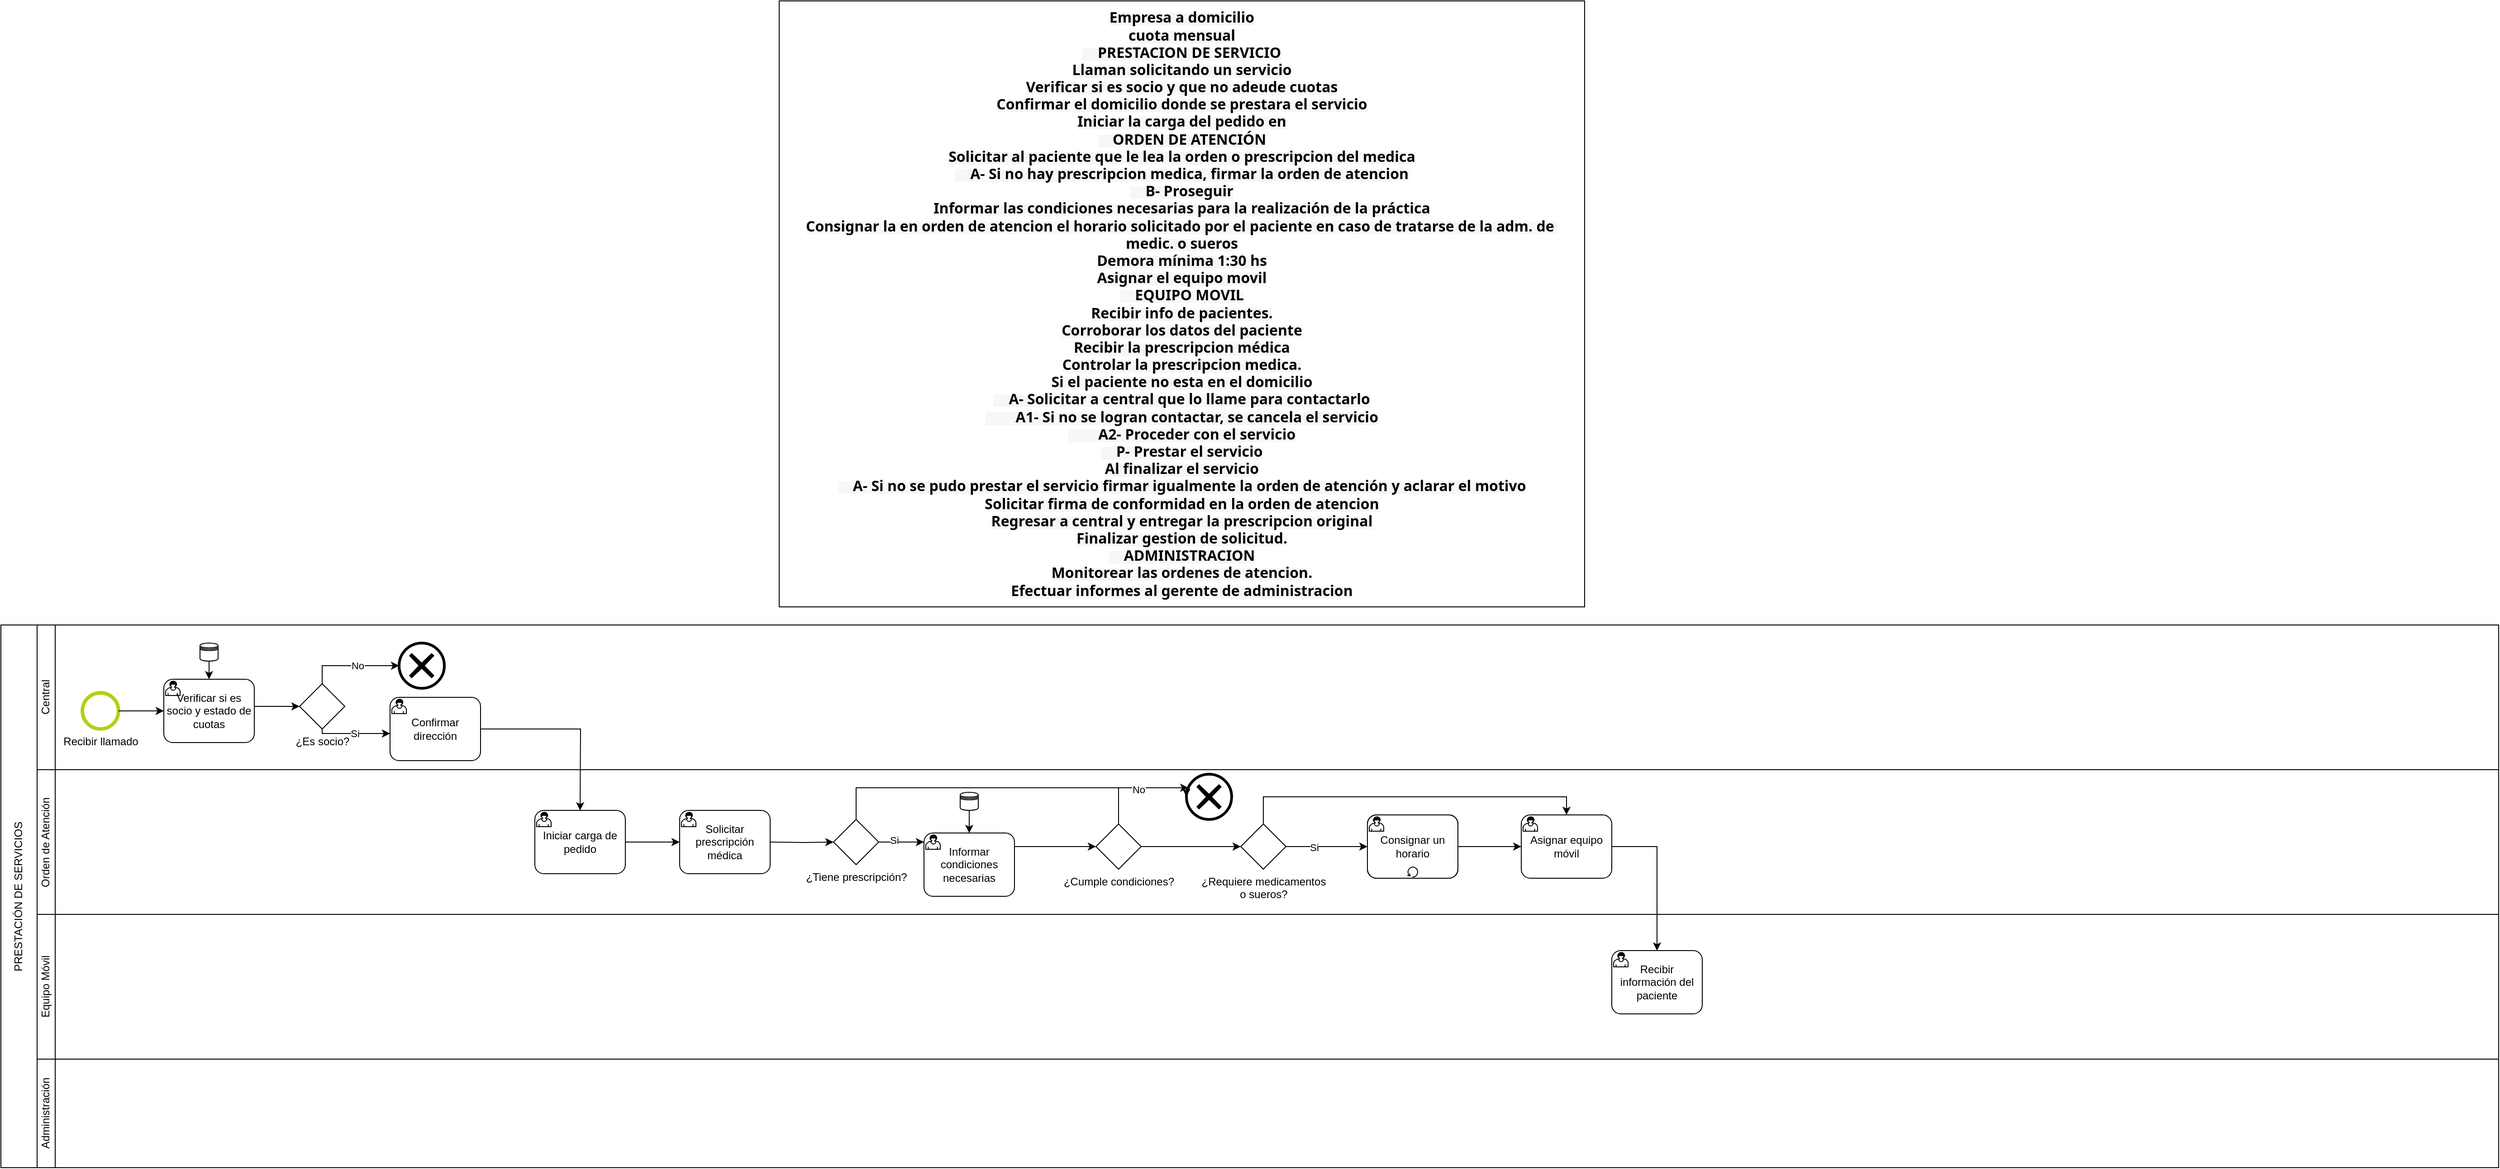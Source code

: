 <mxfile version="26.2.12">
  <diagram name="Page-1" id="2a216829-ef6e-dabb-86c1-c78162f3ba2b">
    <mxGraphModel dx="2029" dy="2223" grid="1" gridSize="10" guides="1" tooltips="1" connect="1" arrows="1" fold="1" page="1" pageScale="1" pageWidth="850" pageHeight="1100" background="none" math="0" shadow="0">
      <root>
        <mxCell id="0" />
        <mxCell id="1" parent="0" />
        <mxCell id="kCDRWN4eHYptyOttCMa9-4" value="PRESTACIÓN DE SERVICIOS" style="rounded=0;whiteSpace=wrap;html=1;flipV=1;flipH=1;direction=east;textDirection=vertical-lr;rotation=-180;" parent="1" vertex="1">
          <mxGeometry x="80" y="120" width="40" height="600" as="geometry" />
        </mxCell>
        <mxCell id="kCDRWN4eHYptyOttCMa9-5" value="" style="rounded=0;whiteSpace=wrap;html=1;" parent="1" vertex="1">
          <mxGeometry x="120" y="120" width="2720" height="160" as="geometry" />
        </mxCell>
        <mxCell id="kCDRWN4eHYptyOttCMa9-6" value="" style="rounded=0;whiteSpace=wrap;html=1;" parent="1" vertex="1">
          <mxGeometry x="140" y="280" width="2700" height="160" as="geometry" />
        </mxCell>
        <mxCell id="kCDRWN4eHYptyOttCMa9-7" value="" style="rounded=0;whiteSpace=wrap;html=1;" parent="1" vertex="1">
          <mxGeometry x="120" y="440" width="2720" height="160" as="geometry" />
        </mxCell>
        <mxCell id="kCDRWN4eHYptyOttCMa9-8" value="" style="rounded=0;whiteSpace=wrap;html=1;" parent="1" vertex="1">
          <mxGeometry x="120" y="600" width="2720" height="120" as="geometry" />
        </mxCell>
        <mxCell id="kCDRWN4eHYptyOttCMa9-9" value="Central" style="rounded=0;whiteSpace=wrap;html=1;textDirection=vertical-rl;flipH=0;flipV=0;direction=east;rotation=-180;" parent="1" vertex="1">
          <mxGeometry x="120" y="120" width="20" height="160" as="geometry" />
        </mxCell>
        <mxCell id="kCDRWN4eHYptyOttCMa9-10" value="Orden de Atención" style="rounded=0;whiteSpace=wrap;html=1;textDirection=vertical-rl;flipH=0;flipV=0;direction=east;rotation=180;" parent="1" vertex="1">
          <mxGeometry x="120" y="280" width="20" height="160" as="geometry" />
        </mxCell>
        <mxCell id="kCDRWN4eHYptyOttCMa9-11" value="Equipo Móvil" style="rounded=0;whiteSpace=wrap;html=1;textDirection=vertical-rl;flipH=0;flipV=0;direction=east;rotation=180;" parent="1" vertex="1">
          <mxGeometry x="120" y="440" width="20" height="160" as="geometry" />
        </mxCell>
        <mxCell id="kCDRWN4eHYptyOttCMa9-12" value="Administración" style="rounded=0;whiteSpace=wrap;html=1;textDirection=vertical-rl;flipH=0;flipV=0;direction=east;rotation=180;" parent="1" vertex="1">
          <mxGeometry x="120" y="600" width="20" height="120" as="geometry" />
        </mxCell>
        <mxCell id="ayf5M_BBxmVtLlnQ4Gre-3" value="Recibir llamado" style="points=[[0.145,0.145,0],[0.5,0,0],[0.855,0.145,0],[1,0.5,0],[0.855,0.855,0],[0.5,1,0],[0.145,0.855,0],[0,0.5,0]];shape=mxgraph.bpmn.event;html=1;verticalLabelPosition=bottom;labelBackgroundColor=#ffffff;verticalAlign=top;align=center;perimeter=ellipsePerimeter;outlineConnect=0;aspect=fixed;outline=standard;symbol=general;strokeColor=#b8cd18;strokeWidth=4;" parent="1" vertex="1">
          <mxGeometry x="170" y="195" width="40" height="40" as="geometry" />
        </mxCell>
        <mxCell id="ayf5M_BBxmVtLlnQ4Gre-4" value="&lt;span style=&quot;text-align: left; background-color: oklab(0.679 0.003 -0.011 / 0.078);&quot;&gt;&lt;font face=&quot;gg sans, Noto Sans, Helvetica Neue, Helvetica, Arial, sans-serif&quot;&gt;&lt;span style=&quot;font-size: 16px; white-space-collapse: break-spaces;&quot;&gt;&lt;b&gt;Empresa a domicilio&lt;br/&gt;cuota mensual&lt;br/&gt;    PRESTACION DE SERVICIO&lt;br/&gt;Llaman solicitando un servicio&lt;br/&gt;Verificar si es socio y que no adeude cuotas&lt;br/&gt;Confirmar el domicilio donde se prestara el servicio&lt;br/&gt;Iniciar la carga del pedido en&lt;br/&gt;    ORDEN DE ATENCIÓN&lt;br/&gt;Solicitar al paciente que le lea la orden o prescripcion del medica&lt;br/&gt;    A- Si no hay prescripcion medica, firmar la orden de atencion&lt;br/&gt;    B- Proseguir&lt;br/&gt;Informar las condiciones necesarias para la realización de la práctica&lt;br/&gt;Consignar la en orden de atencion el horario solicitado por el paciente en caso de tratarse de la adm. de medic. o sueros&lt;br/&gt;Demora mínima 1:30 hs&lt;/b&gt;&lt;/span&gt;&lt;/font&gt;&lt;b style=&quot;font-family: &amp;quot;gg sans&amp;quot;, &amp;quot;Noto Sans&amp;quot;, &amp;quot;Helvetica Neue&amp;quot;, Helvetica, Arial, sans-serif; font-size: 16px; white-space-collapse: break-spaces;&quot;&gt;&lt;br/&gt;Asignar el equipo movil&lt;br&gt;    EQUIPO MOVIL&lt;br&gt;Recibir info de pacientes.&lt;br&gt;Corroborar los datos del paciente&lt;br&gt;Recibir la prescripcion médica&lt;br&gt;Controlar la prescripcion medica.&lt;br&gt;Si el paciente no esta en el domicilio&lt;br&gt;    A- Solicitar a central que lo llame para contactarlo&lt;br&gt;        A1- Si no se logran contactar, se cancela el servicio&lt;br&gt;        A2- Proceder con el servicio&lt;br&gt;    P- Prestar el servicio&lt;br&gt;Al finalizar el servicio&lt;br&gt;    A- Si no se pudo prestar el servicio firmar igualmente la orden de atención y aclarar el motivo&lt;br&gt;Solicitar firma de conformidad en la orden de atencion&lt;br&gt;Regresar a central y entregar la prescripcion original&lt;br&gt;Finalizar gestion de solicitud.&lt;br&gt;    ADMINISTRACION&lt;br&gt;Monitorear las ordenes de atencion.&lt;br&gt;Efectuar informes al gerente de administracion&lt;/b&gt;&lt;/span&gt;" style="whiteSpace=wrap;html=1;" parent="1" vertex="1">
          <mxGeometry x="940" y="-570" width="890" height="670" as="geometry" />
        </mxCell>
        <mxCell id="ayf5M_BBxmVtLlnQ4Gre-37" style="edgeStyle=orthogonalEdgeStyle;rounded=0;orthogonalLoop=1;jettySize=auto;html=1;" parent="1" source="ayf5M_BBxmVtLlnQ4Gre-7" edge="1">
          <mxGeometry relative="1" as="geometry">
            <mxPoint x="310" y="180" as="targetPoint" />
          </mxGeometry>
        </mxCell>
        <mxCell id="ayf5M_BBxmVtLlnQ4Gre-7" value="" style="shape=datastore;html=1;labelPosition=center;verticalLabelPosition=bottom;align=center;verticalAlign=top;" parent="1" vertex="1">
          <mxGeometry x="300" y="140" width="20" height="20" as="geometry" />
        </mxCell>
        <mxCell id="ayf5M_BBxmVtLlnQ4Gre-9" value="¿Es socio?" style="points=[[0.25,0.25,0],[0.5,0,0],[0.75,0.25,0],[1,0.5,0],[0.75,0.75,0],[0.5,1,0],[0.25,0.75,0],[0,0.5,0]];shape=mxgraph.bpmn.gateway2;html=1;verticalLabelPosition=bottom;labelBackgroundColor=#ffffff;verticalAlign=top;align=center;perimeter=rhombusPerimeter;outlineConnect=0;outline=none;symbol=none;" parent="1" vertex="1">
          <mxGeometry x="410" y="185" width="50" height="50" as="geometry" />
        </mxCell>
        <mxCell id="ayf5M_BBxmVtLlnQ4Gre-12" value="" style="points=[[0.145,0.145,0],[0.5,0,0],[0.855,0.145,0],[1,0.5,0],[0.855,0.855,0],[0.5,1,0],[0.145,0.855,0],[0,0.5,0]];shape=mxgraph.bpmn.event;html=1;verticalLabelPosition=bottom;labelBackgroundColor=#ffffff;verticalAlign=top;align=center;perimeter=ellipsePerimeter;outlineConnect=0;aspect=fixed;outline=end;symbol=cancel;" parent="1" vertex="1">
          <mxGeometry x="520" y="140" width="50" height="50" as="geometry" />
        </mxCell>
        <mxCell id="ayf5M_BBxmVtLlnQ4Gre-13" style="edgeStyle=orthogonalEdgeStyle;rounded=0;orthogonalLoop=1;jettySize=auto;html=1;entryX=0;entryY=0.5;entryDx=0;entryDy=0;entryPerimeter=0;exitX=0.5;exitY=0;exitDx=0;exitDy=0;exitPerimeter=0;" parent="1" source="ayf5M_BBxmVtLlnQ4Gre-9" target="ayf5M_BBxmVtLlnQ4Gre-12" edge="1">
          <mxGeometry relative="1" as="geometry" />
        </mxCell>
        <mxCell id="ayf5M_BBxmVtLlnQ4Gre-14" value="No" style="edgeLabel;html=1;align=center;verticalAlign=middle;resizable=0;points=[];" parent="ayf5M_BBxmVtLlnQ4Gre-13" vertex="1" connectable="0">
          <mxGeometry x="0.11" relative="1" as="geometry">
            <mxPoint as="offset" />
          </mxGeometry>
        </mxCell>
        <mxCell id="ayf5M_BBxmVtLlnQ4Gre-21" style="edgeStyle=orthogonalEdgeStyle;rounded=0;orthogonalLoop=1;jettySize=auto;html=1;exitX=1;exitY=0.5;exitDx=0;exitDy=0;exitPerimeter=0;" parent="1" source="ayf5M_BBxmVtLlnQ4Gre-69" edge="1">
          <mxGeometry relative="1" as="geometry">
            <mxPoint x="660" y="240" as="sourcePoint" />
            <mxPoint x="720" y="325" as="targetPoint" />
          </mxGeometry>
        </mxCell>
        <mxCell id="ayf5M_BBxmVtLlnQ4Gre-16" style="edgeStyle=orthogonalEdgeStyle;rounded=0;orthogonalLoop=1;jettySize=auto;html=1;entryX=0;entryY=0.5;entryDx=0;entryDy=0;entryPerimeter=0;" parent="1" source="ayf5M_BBxmVtLlnQ4Gre-9" edge="1">
          <mxGeometry relative="1" as="geometry">
            <mxPoint x="510" y="240" as="targetPoint" />
            <Array as="points">
              <mxPoint x="435" y="240" />
            </Array>
          </mxGeometry>
        </mxCell>
        <mxCell id="ayf5M_BBxmVtLlnQ4Gre-19" value="Si" style="edgeLabel;html=1;align=center;verticalAlign=middle;resizable=0;points=[];" parent="ayf5M_BBxmVtLlnQ4Gre-16" vertex="1" connectable="0">
          <mxGeometry x="-0.169" y="-3" relative="1" as="geometry">
            <mxPoint x="8" y="-3" as="offset" />
          </mxGeometry>
        </mxCell>
        <mxCell id="ayf5M_BBxmVtLlnQ4Gre-25" style="edgeStyle=orthogonalEdgeStyle;rounded=0;orthogonalLoop=1;jettySize=auto;html=1;" parent="1" target="ayf5M_BBxmVtLlnQ4Gre-24" edge="1">
          <mxGeometry relative="1" as="geometry">
            <mxPoint x="930" y="360" as="sourcePoint" />
          </mxGeometry>
        </mxCell>
        <mxCell id="ayf5M_BBxmVtLlnQ4Gre-23" style="edgeStyle=orthogonalEdgeStyle;rounded=0;orthogonalLoop=1;jettySize=auto;html=1;entryX=0;entryY=0.5;entryDx=0;entryDy=0;entryPerimeter=0;" parent="1" edge="1">
          <mxGeometry relative="1" as="geometry">
            <mxPoint x="770" y="360" as="sourcePoint" />
            <mxPoint x="830" y="360" as="targetPoint" />
          </mxGeometry>
        </mxCell>
        <mxCell id="ayf5M_BBxmVtLlnQ4Gre-27" style="edgeStyle=orthogonalEdgeStyle;rounded=0;orthogonalLoop=1;jettySize=auto;html=1;" parent="1" source="ayf5M_BBxmVtLlnQ4Gre-24" target="ayf5M_BBxmVtLlnQ4Gre-43" edge="1">
          <mxGeometry relative="1" as="geometry">
            <mxPoint x="1100" y="315" as="targetPoint" />
            <Array as="points">
              <mxPoint x="1025" y="300" />
            </Array>
          </mxGeometry>
        </mxCell>
        <mxCell id="ayf5M_BBxmVtLlnQ4Gre-32" style="edgeStyle=orthogonalEdgeStyle;rounded=0;orthogonalLoop=1;jettySize=auto;html=1;" parent="1" source="ayf5M_BBxmVtLlnQ4Gre-24" edge="1">
          <mxGeometry relative="1" as="geometry">
            <mxPoint x="1100" y="360" as="targetPoint" />
            <Array as="points">
              <mxPoint x="1080" y="360" />
              <mxPoint x="1080" y="360" />
            </Array>
          </mxGeometry>
        </mxCell>
        <mxCell id="ayf5M_BBxmVtLlnQ4Gre-33" value="Si" style="edgeLabel;html=1;align=center;verticalAlign=middle;resizable=0;points=[];" parent="ayf5M_BBxmVtLlnQ4Gre-32" vertex="1" connectable="0">
          <mxGeometry x="-0.333" y="2" relative="1" as="geometry">
            <mxPoint as="offset" />
          </mxGeometry>
        </mxCell>
        <mxCell id="ayf5M_BBxmVtLlnQ4Gre-24" value="¿Tiene prescripción?" style="points=[[0.25,0.25,0],[0.5,0,0],[0.75,0.25,0],[1,0.5,0],[0.75,0.75,0],[0.5,1,0],[0.25,0.75,0],[0,0.5,0]];shape=mxgraph.bpmn.gateway2;html=1;verticalLabelPosition=bottom;labelBackgroundColor=#ffffff;verticalAlign=top;align=center;perimeter=rhombusPerimeter;outlineConnect=0;outline=none;symbol=none;" parent="1" vertex="1">
          <mxGeometry x="1000" y="335" width="50" height="50" as="geometry" />
        </mxCell>
        <mxCell id="ayf5M_BBxmVtLlnQ4Gre-40" style="edgeStyle=orthogonalEdgeStyle;rounded=0;orthogonalLoop=1;jettySize=auto;html=1;" parent="1" target="ayf5M_BBxmVtLlnQ4Gre-39" edge="1">
          <mxGeometry relative="1" as="geometry">
            <mxPoint x="1200" y="365" as="sourcePoint" />
            <Array as="points">
              <mxPoint x="1220" y="365" />
              <mxPoint x="1220" y="365" />
            </Array>
          </mxGeometry>
        </mxCell>
        <mxCell id="ayf5M_BBxmVtLlnQ4Gre-48" style="edgeStyle=orthogonalEdgeStyle;rounded=0;orthogonalLoop=1;jettySize=auto;html=1;" parent="1" source="ayf5M_BBxmVtLlnQ4Gre-34" edge="1">
          <mxGeometry relative="1" as="geometry">
            <mxPoint x="1150" y="350" as="targetPoint" />
          </mxGeometry>
        </mxCell>
        <mxCell id="ayf5M_BBxmVtLlnQ4Gre-34" value="" style="shape=datastore;html=1;labelPosition=center;verticalLabelPosition=bottom;align=center;verticalAlign=top;" parent="1" vertex="1">
          <mxGeometry x="1140" y="305" width="20" height="20" as="geometry" />
        </mxCell>
        <mxCell id="ayf5M_BBxmVtLlnQ4Gre-57" style="edgeStyle=orthogonalEdgeStyle;rounded=0;orthogonalLoop=1;jettySize=auto;html=1;" parent="1" source="ayf5M_BBxmVtLlnQ4Gre-39" target="ayf5M_BBxmVtLlnQ4Gre-56" edge="1">
          <mxGeometry relative="1" as="geometry" />
        </mxCell>
        <mxCell id="ayf5M_BBxmVtLlnQ4Gre-39" value="¿Cumple condiciones?" style="points=[[0.25,0.25,0],[0.5,0,0],[0.75,0.25,0],[1,0.5,0],[0.75,0.75,0],[0.5,1,0],[0.25,0.75,0],[0,0.5,0]];shape=mxgraph.bpmn.gateway2;html=1;verticalLabelPosition=bottom;labelBackgroundColor=#ffffff;verticalAlign=top;align=center;perimeter=rhombusPerimeter;outlineConnect=0;outline=none;symbol=none;" parent="1" vertex="1">
          <mxGeometry x="1290" y="340" width="50" height="50" as="geometry" />
        </mxCell>
        <mxCell id="ayf5M_BBxmVtLlnQ4Gre-43" value="" style="points=[[0.145,0.145,0],[0.5,0,0],[0.855,0.145,0],[1,0.5,0],[0.855,0.855,0],[0.5,1,0],[0.145,0.855,0],[0,0.5,0]];shape=mxgraph.bpmn.event;html=1;verticalLabelPosition=bottom;labelBackgroundColor=#ffffff;verticalAlign=top;align=center;perimeter=ellipsePerimeter;outlineConnect=0;aspect=fixed;outline=end;symbol=cancel;" parent="1" vertex="1">
          <mxGeometry x="1390" y="285" width="50" height="50" as="geometry" />
        </mxCell>
        <mxCell id="ayf5M_BBxmVtLlnQ4Gre-44" style="edgeStyle=orthogonalEdgeStyle;rounded=0;orthogonalLoop=1;jettySize=auto;html=1;entryX=0;entryY=0.5;entryDx=0;entryDy=0;entryPerimeter=0;" parent="1" source="ayf5M_BBxmVtLlnQ4Gre-39" target="ayf5M_BBxmVtLlnQ4Gre-43" edge="1">
          <mxGeometry relative="1" as="geometry">
            <Array as="points">
              <mxPoint x="1315" y="300" />
              <mxPoint x="1390" y="300" />
            </Array>
          </mxGeometry>
        </mxCell>
        <mxCell id="ayf5M_BBxmVtLlnQ4Gre-45" value="No" style="edgeLabel;html=1;align=center;verticalAlign=middle;resizable=0;points=[];" parent="ayf5M_BBxmVtLlnQ4Gre-44" vertex="1" connectable="0">
          <mxGeometry x="-0.017" y="-2" relative="1" as="geometry">
            <mxPoint as="offset" />
          </mxGeometry>
        </mxCell>
        <mxCell id="ayf5M_BBxmVtLlnQ4Gre-51" value="" style="group" parent="1" vertex="1" connectable="0">
          <mxGeometry x="1590" y="330" width="160" height="70" as="geometry" />
        </mxCell>
        <mxCell id="ayf5M_BBxmVtLlnQ4Gre-50" value="" style="points=[[0.25,0,0],[0.5,0,0],[0.75,0,0],[1,0.25,0],[1,0.5,0],[1,0.75,0],[0.75,1,0],[0.5,1,0],[0.25,1,0],[0,0.75,0],[0,0.5,0],[0,0.25,0]];shape=mxgraph.bpmn.task;whiteSpace=wrap;rectStyle=rounded;size=10;html=1;container=1;expand=0;collapsible=0;taskMarker=abstract;isLoopStandard=1;fillColor=none;" parent="ayf5M_BBxmVtLlnQ4Gre-51" vertex="1">
          <mxGeometry width="100" height="70" as="geometry" />
        </mxCell>
        <mxCell id="ayf5M_BBxmVtLlnQ4Gre-59" style="edgeStyle=orthogonalEdgeStyle;rounded=0;orthogonalLoop=1;jettySize=auto;html=1;" parent="1" source="ayf5M_BBxmVtLlnQ4Gre-56" edge="1">
          <mxGeometry relative="1" as="geometry">
            <mxPoint x="1590" y="365" as="targetPoint" />
          </mxGeometry>
        </mxCell>
        <mxCell id="ayf5M_BBxmVtLlnQ4Gre-60" value="Si" style="edgeLabel;html=1;align=center;verticalAlign=middle;resizable=0;points=[];" parent="ayf5M_BBxmVtLlnQ4Gre-59" vertex="1" connectable="0">
          <mxGeometry x="-0.314" y="-1" relative="1" as="geometry">
            <mxPoint as="offset" />
          </mxGeometry>
        </mxCell>
        <mxCell id="ayf5M_BBxmVtLlnQ4Gre-56" value="¿Requiere medicamentos&lt;br&gt;o sueros?" style="points=[[0.25,0.25,0],[0.5,0,0],[0.75,0.25,0],[1,0.5,0],[0.75,0.75,0],[0.5,1,0],[0.25,0.75,0],[0,0.5,0]];shape=mxgraph.bpmn.gateway2;html=1;verticalLabelPosition=bottom;labelBackgroundColor=#ffffff;verticalAlign=top;align=center;perimeter=rhombusPerimeter;outlineConnect=0;outline=none;symbol=none;" parent="1" vertex="1">
          <mxGeometry x="1450" y="340" width="50" height="50" as="geometry" />
        </mxCell>
        <mxCell id="ayf5M_BBxmVtLlnQ4Gre-62" style="edgeStyle=orthogonalEdgeStyle;rounded=0;orthogonalLoop=1;jettySize=auto;html=1;entryX=0.5;entryY=0;entryDx=0;entryDy=0;entryPerimeter=0;" parent="1" source="ayf5M_BBxmVtLlnQ4Gre-56" edge="1">
          <mxGeometry relative="1" as="geometry">
            <mxPoint x="1810" y="330" as="targetPoint" />
            <Array as="points">
              <mxPoint x="1475" y="310" />
              <mxPoint x="1810" y="310" />
              <mxPoint x="1810" y="330" />
            </Array>
          </mxGeometry>
        </mxCell>
        <mxCell id="ayf5M_BBxmVtLlnQ4Gre-63" style="edgeStyle=orthogonalEdgeStyle;rounded=0;orthogonalLoop=1;jettySize=auto;html=1;entryX=0;entryY=0.5;entryDx=0;entryDy=0;entryPerimeter=0;" parent="1" edge="1">
          <mxGeometry relative="1" as="geometry">
            <mxPoint x="1690" y="365" as="sourcePoint" />
            <mxPoint x="1760" y="365" as="targetPoint" />
          </mxGeometry>
        </mxCell>
        <mxCell id="ayf5M_BBxmVtLlnQ4Gre-64" value="Asignar equipo móvil" style="points=[[0.25,0,0],[0.5,0,0],[0.75,0,0],[1,0.25,0],[1,0.5,0],[1,0.75,0],[0.75,1,0],[0.5,1,0],[0.25,1,0],[0,0.75,0],[0,0.5,0],[0,0.25,0]];shape=mxgraph.bpmn.task;whiteSpace=wrap;rectStyle=rounded;size=10;html=1;container=1;expand=0;collapsible=0;taskMarker=user;" parent="1" vertex="1">
          <mxGeometry x="1760" y="330" width="100" height="70" as="geometry" />
        </mxCell>
        <mxCell id="ayf5M_BBxmVtLlnQ4Gre-65" value="Consignar un horario" style="points=[[0.25,0,0],[0.5,0,0],[0.75,0,0],[1,0.25,0],[1,0.5,0],[1,0.75,0],[0.75,1,0],[0.5,1,0],[0.25,1,0],[0,0.75,0],[0,0.5,0],[0,0.25,0]];shape=mxgraph.bpmn.task;whiteSpace=wrap;rectStyle=rounded;size=10;html=1;container=1;expand=0;collapsible=0;taskMarker=user;fillColor=none;" parent="1" vertex="1">
          <mxGeometry x="1590" y="330" width="100" height="70" as="geometry" />
        </mxCell>
        <mxCell id="ayf5M_BBxmVtLlnQ4Gre-66" value="Informar condiciones necesarias" style="points=[[0.25,0,0],[0.5,0,0],[0.75,0,0],[1,0.25,0],[1,0.5,0],[1,0.75,0],[0.75,1,0],[0.5,1,0],[0.25,1,0],[0,0.75,0],[0,0.5,0],[0,0.25,0]];shape=mxgraph.bpmn.task;whiteSpace=wrap;rectStyle=rounded;size=10;html=1;container=1;expand=0;collapsible=0;taskMarker=user;" parent="1" vertex="1">
          <mxGeometry x="1100" y="350" width="100" height="70" as="geometry" />
        </mxCell>
        <mxCell id="ayf5M_BBxmVtLlnQ4Gre-67" value="Solicitar prescripción médica" style="points=[[0.25,0,0],[0.5,0,0],[0.75,0,0],[1,0.25,0],[1,0.5,0],[1,0.75,0],[0.75,1,0],[0.5,1,0],[0.25,1,0],[0,0.75,0],[0,0.5,0],[0,0.25,0]];shape=mxgraph.bpmn.task;whiteSpace=wrap;rectStyle=rounded;size=10;html=1;container=1;expand=0;collapsible=0;taskMarker=user;" parent="1" vertex="1">
          <mxGeometry x="830" y="325" width="100" height="70" as="geometry" />
        </mxCell>
        <mxCell id="ayf5M_BBxmVtLlnQ4Gre-68" value="Iniciar carga de pedido" style="points=[[0.25,0,0],[0.5,0,0],[0.75,0,0],[1,0.25,0],[1,0.5,0],[1,0.75,0],[0.75,1,0],[0.5,1,0],[0.25,1,0],[0,0.75,0],[0,0.5,0],[0,0.25,0]];shape=mxgraph.bpmn.task;whiteSpace=wrap;rectStyle=rounded;size=10;html=1;container=1;expand=0;collapsible=0;taskMarker=user;" parent="1" vertex="1">
          <mxGeometry x="670" y="325" width="100" height="70" as="geometry" />
        </mxCell>
        <mxCell id="ayf5M_BBxmVtLlnQ4Gre-69" value="Confirmar dirección" style="points=[[0.25,0,0],[0.5,0,0],[0.75,0,0],[1,0.25,0],[1,0.5,0],[1,0.75,0],[0.75,1,0],[0.5,1,0],[0.25,1,0],[0,0.75,0],[0,0.5,0],[0,0.25,0]];shape=mxgraph.bpmn.task;whiteSpace=wrap;rectStyle=rounded;size=10;html=1;container=1;expand=0;collapsible=0;taskMarker=user;" parent="1" vertex="1">
          <mxGeometry x="510" y="200" width="100" height="70" as="geometry" />
        </mxCell>
        <mxCell id="ayf5M_BBxmVtLlnQ4Gre-70" value="Verificar si es socio y estado de cuotas" style="points=[[0.25,0,0],[0.5,0,0],[0.75,0,0],[1,0.25,0],[1,0.5,0],[1,0.75,0],[0.75,1,0],[0.5,1,0],[0.25,1,0],[0,0.75,0],[0,0.5,0],[0,0.25,0]];shape=mxgraph.bpmn.task;whiteSpace=wrap;rectStyle=rounded;size=10;html=1;container=1;expand=0;collapsible=0;taskMarker=user;" parent="1" vertex="1">
          <mxGeometry x="260" y="180" width="100" height="70" as="geometry" />
        </mxCell>
        <mxCell id="ayf5M_BBxmVtLlnQ4Gre-73" style="edgeStyle=orthogonalEdgeStyle;rounded=0;orthogonalLoop=1;jettySize=auto;html=1;entryX=0;entryY=0.5;entryDx=0;entryDy=0;entryPerimeter=0;" parent="1" source="ayf5M_BBxmVtLlnQ4Gre-70" target="ayf5M_BBxmVtLlnQ4Gre-9" edge="1">
          <mxGeometry relative="1" as="geometry">
            <Array as="points">
              <mxPoint x="370" y="210" />
              <mxPoint x="370" y="210" />
            </Array>
          </mxGeometry>
        </mxCell>
        <mxCell id="ayf5M_BBxmVtLlnQ4Gre-74" value="Recibir información del paciente" style="points=[[0.25,0,0],[0.5,0,0],[0.75,0,0],[1,0.25,0],[1,0.5,0],[1,0.75,0],[0.75,1,0],[0.5,1,0],[0.25,1,0],[0,0.75,0],[0,0.5,0],[0,0.25,0]];shape=mxgraph.bpmn.task;whiteSpace=wrap;rectStyle=rounded;size=10;html=1;container=1;expand=0;collapsible=0;taskMarker=user;" parent="1" vertex="1">
          <mxGeometry x="1860" y="480" width="100" height="70" as="geometry" />
        </mxCell>
        <mxCell id="ayf5M_BBxmVtLlnQ4Gre-75" style="edgeStyle=orthogonalEdgeStyle;rounded=0;orthogonalLoop=1;jettySize=auto;html=1;entryX=0.5;entryY=0;entryDx=0;entryDy=0;entryPerimeter=0;" parent="1" source="ayf5M_BBxmVtLlnQ4Gre-64" target="ayf5M_BBxmVtLlnQ4Gre-74" edge="1">
          <mxGeometry relative="1" as="geometry">
            <Array as="points">
              <mxPoint x="1910" y="365" />
            </Array>
          </mxGeometry>
        </mxCell>
        <mxCell id="UZzEIZGlDgZ2y4QZmWA_-2" style="edgeStyle=orthogonalEdgeStyle;rounded=0;orthogonalLoop=1;jettySize=auto;html=1;exitX=1;exitY=0.5;exitDx=0;exitDy=0;exitPerimeter=0;entryX=0;entryY=0.5;entryDx=0;entryDy=0;entryPerimeter=0;" edge="1" parent="1" source="ayf5M_BBxmVtLlnQ4Gre-3" target="ayf5M_BBxmVtLlnQ4Gre-70">
          <mxGeometry relative="1" as="geometry" />
        </mxCell>
      </root>
    </mxGraphModel>
  </diagram>
</mxfile>
